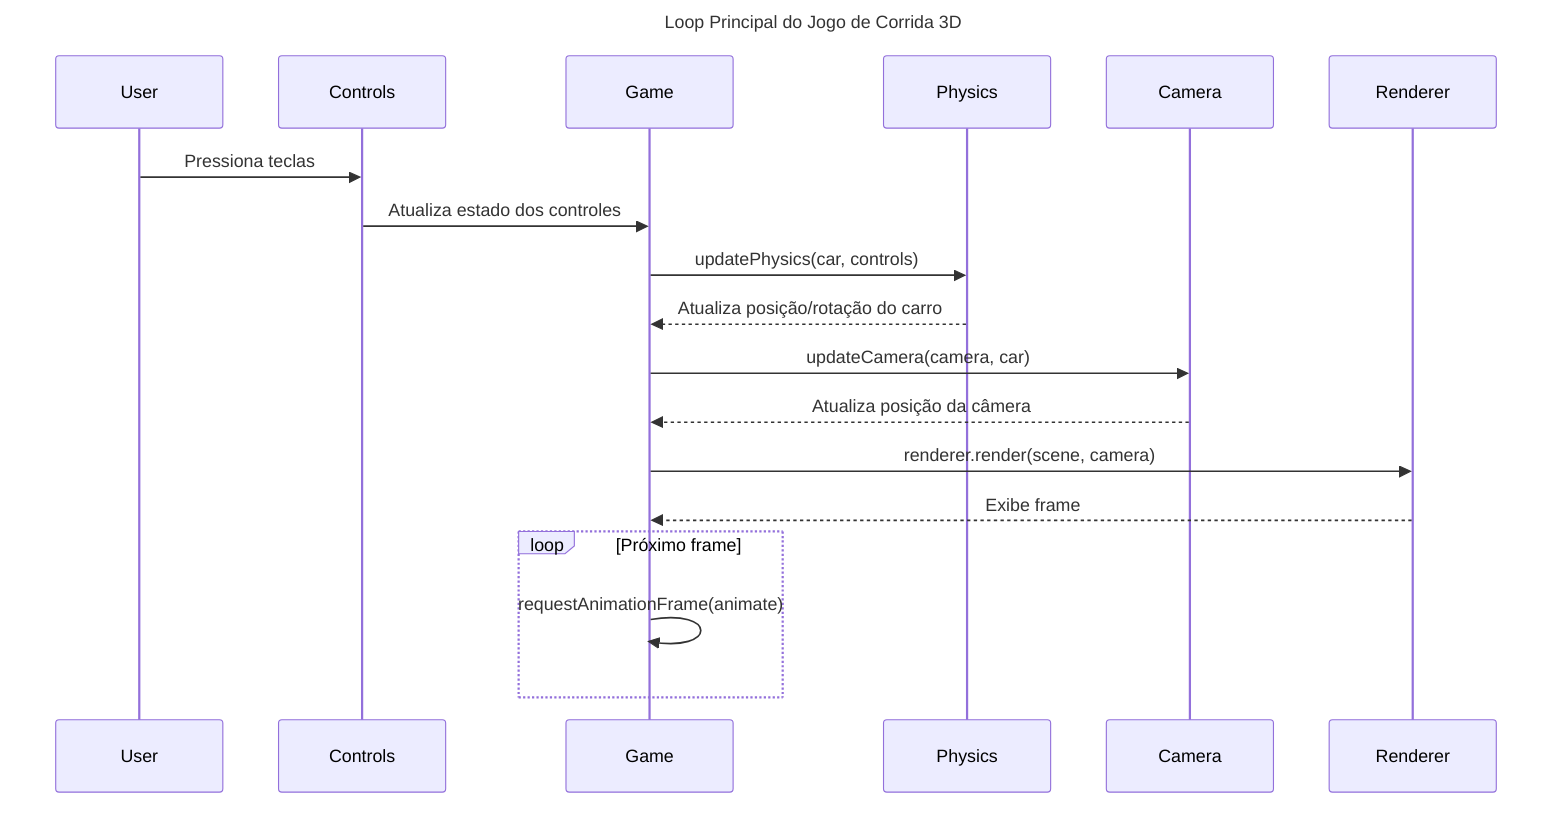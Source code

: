 ---
title: Loop Principal do Jogo de Corrida 3D
---
sequenceDiagram
    participant User
    participant Controls
    participant Game
    participant Physics
    participant Camera
    participant Renderer
    User->>Controls: Pressiona teclas
    Controls->>Game: Atualiza estado dos controles
    Game->>Physics: updatePhysics(car, controls)
    Physics-->>Game: Atualiza posição/rotação do carro
    Game->>Camera: updateCamera(camera, car)
    Camera-->>Game: Atualiza posição da câmera
    Game->>Renderer: renderer.render(scene, camera)
    Renderer-->>Game: Exibe frame
    loop Próximo frame
        Game->>Game: requestAnimationFrame(animate)
    end